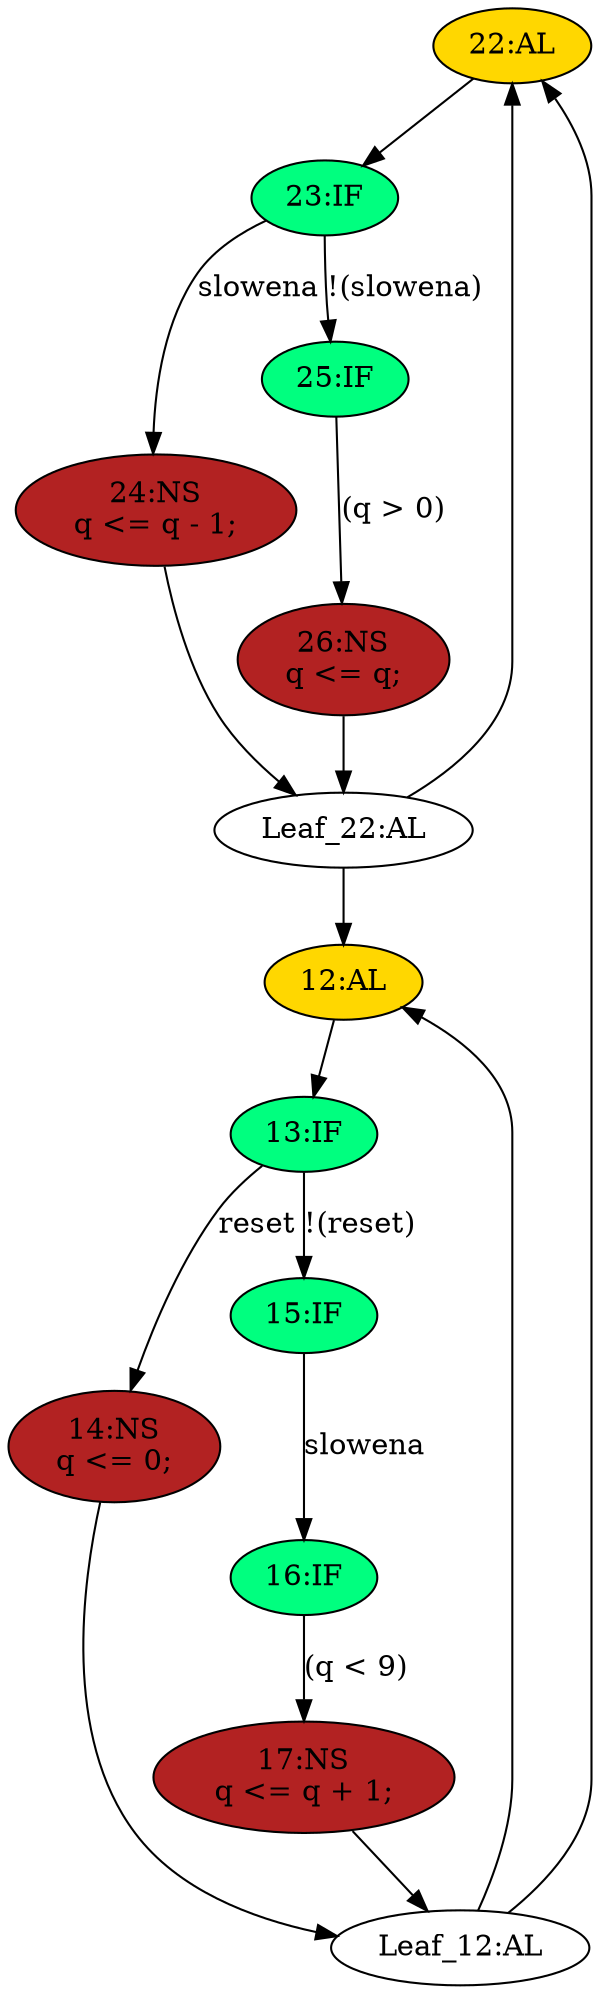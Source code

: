 strict digraph "compose( ,  )" {
	node [label="\N"];
	"22:AL"	[ast="<pyverilog.vparser.ast.Always object at 0x7f5290963e10>",
		clk_sens=True,
		fillcolor=gold,
		label="22:AL",
		sens="['clk']",
		statements="[]",
		style=filled,
		typ=Always,
		use_var="['q', 'slowena']"];
	"23:IF"	[ast="<pyverilog.vparser.ast.IfStatement object at 0x7f5290971650>",
		fillcolor=springgreen,
		label="23:IF",
		statements="[]",
		style=filled,
		typ=IfStatement];
	"22:AL" -> "23:IF"	[cond="[]",
		lineno=None];
	"25:IF"	[ast="<pyverilog.vparser.ast.IfStatement object at 0x7f5290966650>",
		fillcolor=springgreen,
		label="25:IF",
		statements="[]",
		style=filled,
		typ=IfStatement];
	"23:IF" -> "25:IF"	[cond="['slowena']",
		label="!(slowena)",
		lineno=23];
	"24:NS"	[ast="<pyverilog.vparser.ast.NonblockingSubstitution object at 0x7f5290971250>",
		fillcolor=firebrick,
		label="24:NS
q <= q - 1;",
		statements="[<pyverilog.vparser.ast.NonblockingSubstitution object at 0x7f5290971250>]",
		style=filled,
		typ=NonblockingSubstitution];
	"23:IF" -> "24:NS"	[cond="['slowena']",
		label=slowena,
		lineno=23];
	"13:IF"	[ast="<pyverilog.vparser.ast.IfStatement object at 0x7f5290977090>",
		fillcolor=springgreen,
		label="13:IF",
		statements="[]",
		style=filled,
		typ=IfStatement];
	"15:IF"	[ast="<pyverilog.vparser.ast.IfStatement object at 0x7f5290963d10>",
		fillcolor=springgreen,
		label="15:IF",
		statements="[]",
		style=filled,
		typ=IfStatement];
	"13:IF" -> "15:IF"	[cond="['reset']",
		label="!(reset)",
		lineno=13];
	"14:NS"	[ast="<pyverilog.vparser.ast.NonblockingSubstitution object at 0x7f5290977390>",
		fillcolor=firebrick,
		label="14:NS
q <= 0;",
		statements="[<pyverilog.vparser.ast.NonblockingSubstitution object at 0x7f5290977390>]",
		style=filled,
		typ=NonblockingSubstitution];
	"13:IF" -> "14:NS"	[cond="['reset']",
		label=reset,
		lineno=13];
	"16:IF"	[ast="<pyverilog.vparser.ast.IfStatement object at 0x7f5290963610>",
		fillcolor=springgreen,
		label="16:IF",
		statements="[]",
		style=filled,
		typ=IfStatement];
	"17:NS"	[ast="<pyverilog.vparser.ast.NonblockingSubstitution object at 0x7f529090ecd0>",
		fillcolor=firebrick,
		label="17:NS
q <= q + 1;",
		statements="[<pyverilog.vparser.ast.NonblockingSubstitution object at 0x7f529090ecd0>]",
		style=filled,
		typ=NonblockingSubstitution];
	"16:IF" -> "17:NS"	[cond="['q']",
		label="(q < 9)",
		lineno=16];
	"15:IF" -> "16:IF"	[cond="['slowena']",
		label=slowena,
		lineno=15];
	"Leaf_12:AL"	[def_var="['q']",
		label="Leaf_12:AL"];
	"17:NS" -> "Leaf_12:AL"	[cond="[]",
		lineno=None];
	"26:NS"	[ast="<pyverilog.vparser.ast.NonblockingSubstitution object at 0x7f5290966ad0>",
		fillcolor=firebrick,
		label="26:NS
q <= q;",
		statements="[<pyverilog.vparser.ast.NonblockingSubstitution object at 0x7f5290966ad0>]",
		style=filled,
		typ=NonblockingSubstitution];
	"25:IF" -> "26:NS"	[cond="['q']",
		label="(q > 0)",
		lineno=25];
	"Leaf_22:AL"	[def_var="['q']",
		label="Leaf_22:AL"];
	"26:NS" -> "Leaf_22:AL"	[cond="[]",
		lineno=None];
	"12:AL"	[ast="<pyverilog.vparser.ast.Always object at 0x7f52909f5390>",
		clk_sens=True,
		fillcolor=gold,
		label="12:AL",
		sens="['clk']",
		statements="[]",
		style=filled,
		typ=Always,
		use_var="['reset', 'q', 'slowena']"];
	"12:AL" -> "13:IF"	[cond="[]",
		lineno=None];
	"24:NS" -> "Leaf_22:AL"	[cond="[]",
		lineno=None];
	"Leaf_22:AL" -> "22:AL";
	"Leaf_22:AL" -> "12:AL";
	"Leaf_12:AL" -> "22:AL";
	"Leaf_12:AL" -> "12:AL";
	"14:NS" -> "Leaf_12:AL"	[cond="[]",
		lineno=None];
}
